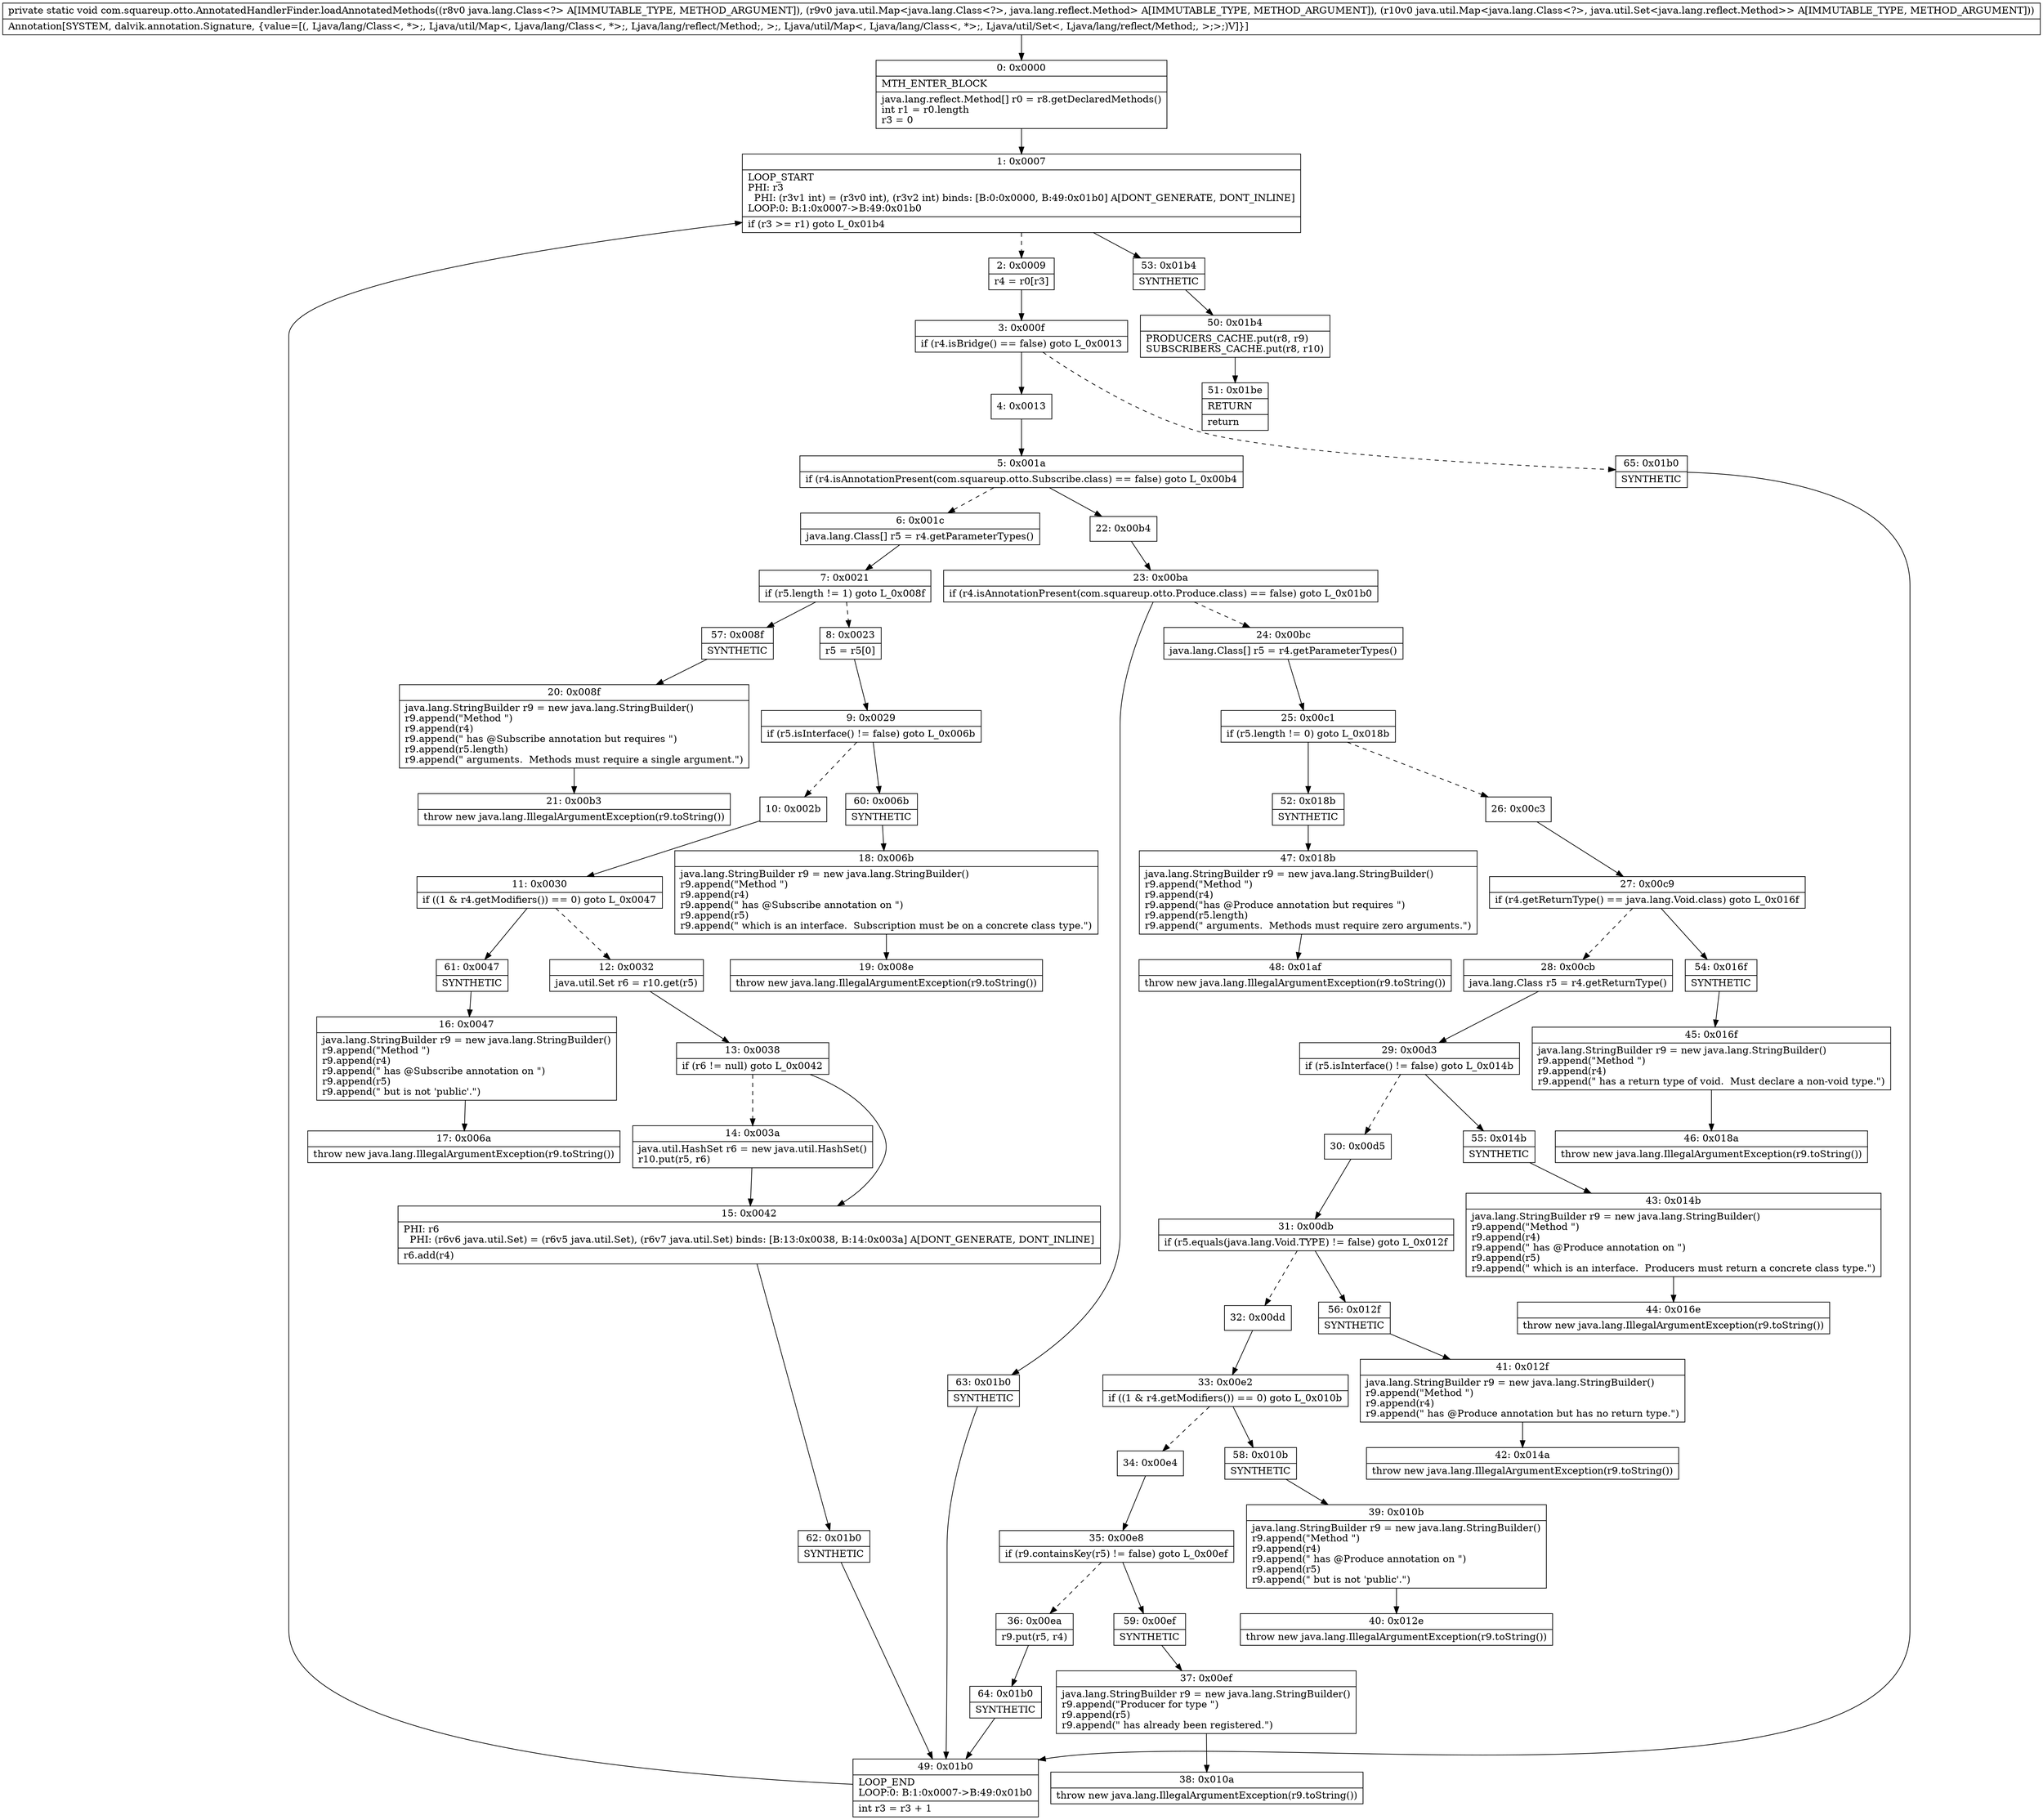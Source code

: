digraph "CFG forcom.squareup.otto.AnnotatedHandlerFinder.loadAnnotatedMethods(Ljava\/lang\/Class;Ljava\/util\/Map;Ljava\/util\/Map;)V" {
Node_0 [shape=record,label="{0\:\ 0x0000|MTH_ENTER_BLOCK\l|java.lang.reflect.Method[] r0 = r8.getDeclaredMethods()\lint r1 = r0.length\lr3 = 0\l}"];
Node_1 [shape=record,label="{1\:\ 0x0007|LOOP_START\lPHI: r3 \l  PHI: (r3v1 int) = (r3v0 int), (r3v2 int) binds: [B:0:0x0000, B:49:0x01b0] A[DONT_GENERATE, DONT_INLINE]\lLOOP:0: B:1:0x0007\-\>B:49:0x01b0\l|if (r3 \>= r1) goto L_0x01b4\l}"];
Node_2 [shape=record,label="{2\:\ 0x0009|r4 = r0[r3]\l}"];
Node_3 [shape=record,label="{3\:\ 0x000f|if (r4.isBridge() == false) goto L_0x0013\l}"];
Node_4 [shape=record,label="{4\:\ 0x0013}"];
Node_5 [shape=record,label="{5\:\ 0x001a|if (r4.isAnnotationPresent(com.squareup.otto.Subscribe.class) == false) goto L_0x00b4\l}"];
Node_6 [shape=record,label="{6\:\ 0x001c|java.lang.Class[] r5 = r4.getParameterTypes()\l}"];
Node_7 [shape=record,label="{7\:\ 0x0021|if (r5.length != 1) goto L_0x008f\l}"];
Node_8 [shape=record,label="{8\:\ 0x0023|r5 = r5[0]\l}"];
Node_9 [shape=record,label="{9\:\ 0x0029|if (r5.isInterface() != false) goto L_0x006b\l}"];
Node_10 [shape=record,label="{10\:\ 0x002b}"];
Node_11 [shape=record,label="{11\:\ 0x0030|if ((1 & r4.getModifiers()) == 0) goto L_0x0047\l}"];
Node_12 [shape=record,label="{12\:\ 0x0032|java.util.Set r6 = r10.get(r5)\l}"];
Node_13 [shape=record,label="{13\:\ 0x0038|if (r6 != null) goto L_0x0042\l}"];
Node_14 [shape=record,label="{14\:\ 0x003a|java.util.HashSet r6 = new java.util.HashSet()\lr10.put(r5, r6)\l}"];
Node_15 [shape=record,label="{15\:\ 0x0042|PHI: r6 \l  PHI: (r6v6 java.util.Set) = (r6v5 java.util.Set), (r6v7 java.util.Set) binds: [B:13:0x0038, B:14:0x003a] A[DONT_GENERATE, DONT_INLINE]\l|r6.add(r4)\l}"];
Node_16 [shape=record,label="{16\:\ 0x0047|java.lang.StringBuilder r9 = new java.lang.StringBuilder()\lr9.append(\"Method \")\lr9.append(r4)\lr9.append(\" has @Subscribe annotation on \")\lr9.append(r5)\lr9.append(\" but is not 'public'.\")\l}"];
Node_17 [shape=record,label="{17\:\ 0x006a|throw new java.lang.IllegalArgumentException(r9.toString())\l}"];
Node_18 [shape=record,label="{18\:\ 0x006b|java.lang.StringBuilder r9 = new java.lang.StringBuilder()\lr9.append(\"Method \")\lr9.append(r4)\lr9.append(\" has @Subscribe annotation on \")\lr9.append(r5)\lr9.append(\" which is an interface.  Subscription must be on a concrete class type.\")\l}"];
Node_19 [shape=record,label="{19\:\ 0x008e|throw new java.lang.IllegalArgumentException(r9.toString())\l}"];
Node_20 [shape=record,label="{20\:\ 0x008f|java.lang.StringBuilder r9 = new java.lang.StringBuilder()\lr9.append(\"Method \")\lr9.append(r4)\lr9.append(\" has @Subscribe annotation but requires \")\lr9.append(r5.length)\lr9.append(\" arguments.  Methods must require a single argument.\")\l}"];
Node_21 [shape=record,label="{21\:\ 0x00b3|throw new java.lang.IllegalArgumentException(r9.toString())\l}"];
Node_22 [shape=record,label="{22\:\ 0x00b4}"];
Node_23 [shape=record,label="{23\:\ 0x00ba|if (r4.isAnnotationPresent(com.squareup.otto.Produce.class) == false) goto L_0x01b0\l}"];
Node_24 [shape=record,label="{24\:\ 0x00bc|java.lang.Class[] r5 = r4.getParameterTypes()\l}"];
Node_25 [shape=record,label="{25\:\ 0x00c1|if (r5.length != 0) goto L_0x018b\l}"];
Node_26 [shape=record,label="{26\:\ 0x00c3}"];
Node_27 [shape=record,label="{27\:\ 0x00c9|if (r4.getReturnType() == java.lang.Void.class) goto L_0x016f\l}"];
Node_28 [shape=record,label="{28\:\ 0x00cb|java.lang.Class r5 = r4.getReturnType()\l}"];
Node_29 [shape=record,label="{29\:\ 0x00d3|if (r5.isInterface() != false) goto L_0x014b\l}"];
Node_30 [shape=record,label="{30\:\ 0x00d5}"];
Node_31 [shape=record,label="{31\:\ 0x00db|if (r5.equals(java.lang.Void.TYPE) != false) goto L_0x012f\l}"];
Node_32 [shape=record,label="{32\:\ 0x00dd}"];
Node_33 [shape=record,label="{33\:\ 0x00e2|if ((1 & r4.getModifiers()) == 0) goto L_0x010b\l}"];
Node_34 [shape=record,label="{34\:\ 0x00e4}"];
Node_35 [shape=record,label="{35\:\ 0x00e8|if (r9.containsKey(r5) != false) goto L_0x00ef\l}"];
Node_36 [shape=record,label="{36\:\ 0x00ea|r9.put(r5, r4)\l}"];
Node_37 [shape=record,label="{37\:\ 0x00ef|java.lang.StringBuilder r9 = new java.lang.StringBuilder()\lr9.append(\"Producer for type \")\lr9.append(r5)\lr9.append(\" has already been registered.\")\l}"];
Node_38 [shape=record,label="{38\:\ 0x010a|throw new java.lang.IllegalArgumentException(r9.toString())\l}"];
Node_39 [shape=record,label="{39\:\ 0x010b|java.lang.StringBuilder r9 = new java.lang.StringBuilder()\lr9.append(\"Method \")\lr9.append(r4)\lr9.append(\" has @Produce annotation on \")\lr9.append(r5)\lr9.append(\" but is not 'public'.\")\l}"];
Node_40 [shape=record,label="{40\:\ 0x012e|throw new java.lang.IllegalArgumentException(r9.toString())\l}"];
Node_41 [shape=record,label="{41\:\ 0x012f|java.lang.StringBuilder r9 = new java.lang.StringBuilder()\lr9.append(\"Method \")\lr9.append(r4)\lr9.append(\" has @Produce annotation but has no return type.\")\l}"];
Node_42 [shape=record,label="{42\:\ 0x014a|throw new java.lang.IllegalArgumentException(r9.toString())\l}"];
Node_43 [shape=record,label="{43\:\ 0x014b|java.lang.StringBuilder r9 = new java.lang.StringBuilder()\lr9.append(\"Method \")\lr9.append(r4)\lr9.append(\" has @Produce annotation on \")\lr9.append(r5)\lr9.append(\" which is an interface.  Producers must return a concrete class type.\")\l}"];
Node_44 [shape=record,label="{44\:\ 0x016e|throw new java.lang.IllegalArgumentException(r9.toString())\l}"];
Node_45 [shape=record,label="{45\:\ 0x016f|java.lang.StringBuilder r9 = new java.lang.StringBuilder()\lr9.append(\"Method \")\lr9.append(r4)\lr9.append(\" has a return type of void.  Must declare a non\-void type.\")\l}"];
Node_46 [shape=record,label="{46\:\ 0x018a|throw new java.lang.IllegalArgumentException(r9.toString())\l}"];
Node_47 [shape=record,label="{47\:\ 0x018b|java.lang.StringBuilder r9 = new java.lang.StringBuilder()\lr9.append(\"Method \")\lr9.append(r4)\lr9.append(\"has @Produce annotation but requires \")\lr9.append(r5.length)\lr9.append(\" arguments.  Methods must require zero arguments.\")\l}"];
Node_48 [shape=record,label="{48\:\ 0x01af|throw new java.lang.IllegalArgumentException(r9.toString())\l}"];
Node_49 [shape=record,label="{49\:\ 0x01b0|LOOP_END\lLOOP:0: B:1:0x0007\-\>B:49:0x01b0\l|int r3 = r3 + 1\l}"];
Node_50 [shape=record,label="{50\:\ 0x01b4|PRODUCERS_CACHE.put(r8, r9)\lSUBSCRIBERS_CACHE.put(r8, r10)\l}"];
Node_51 [shape=record,label="{51\:\ 0x01be|RETURN\l|return\l}"];
Node_52 [shape=record,label="{52\:\ 0x018b|SYNTHETIC\l}"];
Node_53 [shape=record,label="{53\:\ 0x01b4|SYNTHETIC\l}"];
Node_54 [shape=record,label="{54\:\ 0x016f|SYNTHETIC\l}"];
Node_55 [shape=record,label="{55\:\ 0x014b|SYNTHETIC\l}"];
Node_56 [shape=record,label="{56\:\ 0x012f|SYNTHETIC\l}"];
Node_57 [shape=record,label="{57\:\ 0x008f|SYNTHETIC\l}"];
Node_58 [shape=record,label="{58\:\ 0x010b|SYNTHETIC\l}"];
Node_59 [shape=record,label="{59\:\ 0x00ef|SYNTHETIC\l}"];
Node_60 [shape=record,label="{60\:\ 0x006b|SYNTHETIC\l}"];
Node_61 [shape=record,label="{61\:\ 0x0047|SYNTHETIC\l}"];
Node_62 [shape=record,label="{62\:\ 0x01b0|SYNTHETIC\l}"];
Node_63 [shape=record,label="{63\:\ 0x01b0|SYNTHETIC\l}"];
Node_64 [shape=record,label="{64\:\ 0x01b0|SYNTHETIC\l}"];
Node_65 [shape=record,label="{65\:\ 0x01b0|SYNTHETIC\l}"];
MethodNode[shape=record,label="{private static void com.squareup.otto.AnnotatedHandlerFinder.loadAnnotatedMethods((r8v0 java.lang.Class\<?\> A[IMMUTABLE_TYPE, METHOD_ARGUMENT]), (r9v0 java.util.Map\<java.lang.Class\<?\>, java.lang.reflect.Method\> A[IMMUTABLE_TYPE, METHOD_ARGUMENT]), (r10v0 java.util.Map\<java.lang.Class\<?\>, java.util.Set\<java.lang.reflect.Method\>\> A[IMMUTABLE_TYPE, METHOD_ARGUMENT]))  | Annotation[SYSTEM, dalvik.annotation.Signature, \{value=[(, Ljava\/lang\/Class\<, *\>;, Ljava\/util\/Map\<, Ljava\/lang\/Class\<, *\>;, Ljava\/lang\/reflect\/Method;, \>;, Ljava\/util\/Map\<, Ljava\/lang\/Class\<, *\>;, Ljava\/util\/Set\<, Ljava\/lang\/reflect\/Method;, \>;\>;)V]\}]\l}"];
MethodNode -> Node_0;
Node_0 -> Node_1;
Node_1 -> Node_2[style=dashed];
Node_1 -> Node_53;
Node_2 -> Node_3;
Node_3 -> Node_4;
Node_3 -> Node_65[style=dashed];
Node_4 -> Node_5;
Node_5 -> Node_6[style=dashed];
Node_5 -> Node_22;
Node_6 -> Node_7;
Node_7 -> Node_8[style=dashed];
Node_7 -> Node_57;
Node_8 -> Node_9;
Node_9 -> Node_10[style=dashed];
Node_9 -> Node_60;
Node_10 -> Node_11;
Node_11 -> Node_12[style=dashed];
Node_11 -> Node_61;
Node_12 -> Node_13;
Node_13 -> Node_14[style=dashed];
Node_13 -> Node_15;
Node_14 -> Node_15;
Node_15 -> Node_62;
Node_16 -> Node_17;
Node_18 -> Node_19;
Node_20 -> Node_21;
Node_22 -> Node_23;
Node_23 -> Node_24[style=dashed];
Node_23 -> Node_63;
Node_24 -> Node_25;
Node_25 -> Node_26[style=dashed];
Node_25 -> Node_52;
Node_26 -> Node_27;
Node_27 -> Node_28[style=dashed];
Node_27 -> Node_54;
Node_28 -> Node_29;
Node_29 -> Node_30[style=dashed];
Node_29 -> Node_55;
Node_30 -> Node_31;
Node_31 -> Node_32[style=dashed];
Node_31 -> Node_56;
Node_32 -> Node_33;
Node_33 -> Node_34[style=dashed];
Node_33 -> Node_58;
Node_34 -> Node_35;
Node_35 -> Node_36[style=dashed];
Node_35 -> Node_59;
Node_36 -> Node_64;
Node_37 -> Node_38;
Node_39 -> Node_40;
Node_41 -> Node_42;
Node_43 -> Node_44;
Node_45 -> Node_46;
Node_47 -> Node_48;
Node_49 -> Node_1;
Node_50 -> Node_51;
Node_52 -> Node_47;
Node_53 -> Node_50;
Node_54 -> Node_45;
Node_55 -> Node_43;
Node_56 -> Node_41;
Node_57 -> Node_20;
Node_58 -> Node_39;
Node_59 -> Node_37;
Node_60 -> Node_18;
Node_61 -> Node_16;
Node_62 -> Node_49;
Node_63 -> Node_49;
Node_64 -> Node_49;
Node_65 -> Node_49;
}

